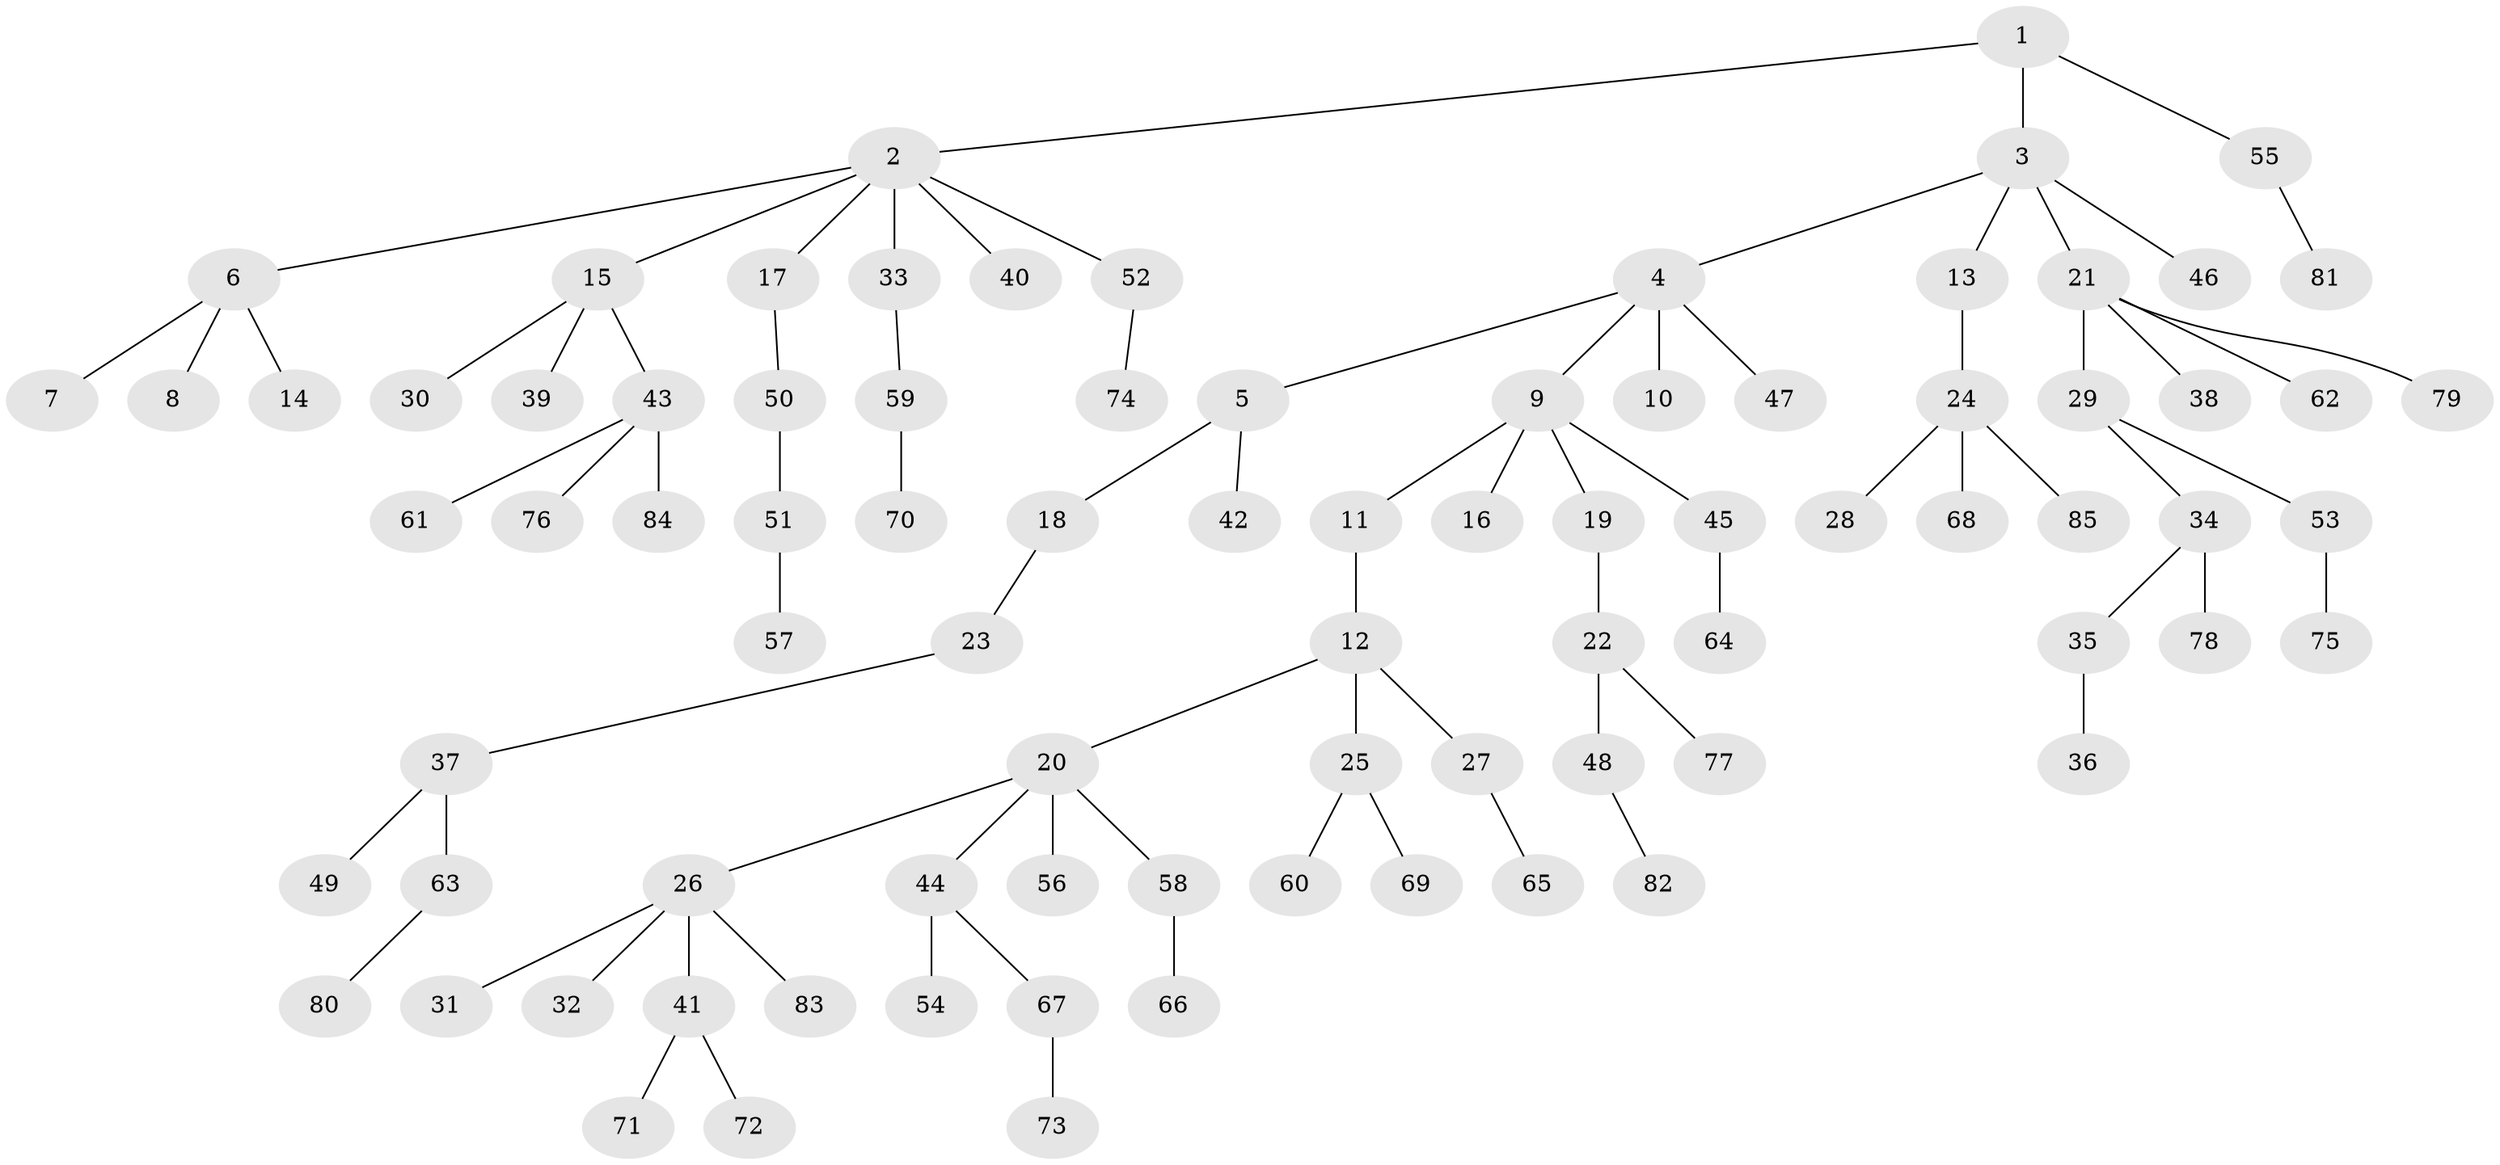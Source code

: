 // coarse degree distribution, {8: 0.03389830508474576, 4: 0.0847457627118644, 3: 0.11864406779661017, 1: 0.576271186440678, 5: 0.01694915254237288, 2: 0.1694915254237288}
// Generated by graph-tools (version 1.1) at 2025/52/02/27/25 19:52:10]
// undirected, 85 vertices, 84 edges
graph export_dot {
graph [start="1"]
  node [color=gray90,style=filled];
  1;
  2;
  3;
  4;
  5;
  6;
  7;
  8;
  9;
  10;
  11;
  12;
  13;
  14;
  15;
  16;
  17;
  18;
  19;
  20;
  21;
  22;
  23;
  24;
  25;
  26;
  27;
  28;
  29;
  30;
  31;
  32;
  33;
  34;
  35;
  36;
  37;
  38;
  39;
  40;
  41;
  42;
  43;
  44;
  45;
  46;
  47;
  48;
  49;
  50;
  51;
  52;
  53;
  54;
  55;
  56;
  57;
  58;
  59;
  60;
  61;
  62;
  63;
  64;
  65;
  66;
  67;
  68;
  69;
  70;
  71;
  72;
  73;
  74;
  75;
  76;
  77;
  78;
  79;
  80;
  81;
  82;
  83;
  84;
  85;
  1 -- 2;
  1 -- 3;
  1 -- 55;
  2 -- 6;
  2 -- 15;
  2 -- 17;
  2 -- 33;
  2 -- 40;
  2 -- 52;
  3 -- 4;
  3 -- 13;
  3 -- 21;
  3 -- 46;
  4 -- 5;
  4 -- 9;
  4 -- 10;
  4 -- 47;
  5 -- 18;
  5 -- 42;
  6 -- 7;
  6 -- 8;
  6 -- 14;
  9 -- 11;
  9 -- 16;
  9 -- 19;
  9 -- 45;
  11 -- 12;
  12 -- 20;
  12 -- 25;
  12 -- 27;
  13 -- 24;
  15 -- 30;
  15 -- 39;
  15 -- 43;
  17 -- 50;
  18 -- 23;
  19 -- 22;
  20 -- 26;
  20 -- 44;
  20 -- 56;
  20 -- 58;
  21 -- 29;
  21 -- 38;
  21 -- 62;
  21 -- 79;
  22 -- 48;
  22 -- 77;
  23 -- 37;
  24 -- 28;
  24 -- 68;
  24 -- 85;
  25 -- 60;
  25 -- 69;
  26 -- 31;
  26 -- 32;
  26 -- 41;
  26 -- 83;
  27 -- 65;
  29 -- 34;
  29 -- 53;
  33 -- 59;
  34 -- 35;
  34 -- 78;
  35 -- 36;
  37 -- 49;
  37 -- 63;
  41 -- 71;
  41 -- 72;
  43 -- 61;
  43 -- 76;
  43 -- 84;
  44 -- 54;
  44 -- 67;
  45 -- 64;
  48 -- 82;
  50 -- 51;
  51 -- 57;
  52 -- 74;
  53 -- 75;
  55 -- 81;
  58 -- 66;
  59 -- 70;
  63 -- 80;
  67 -- 73;
}
